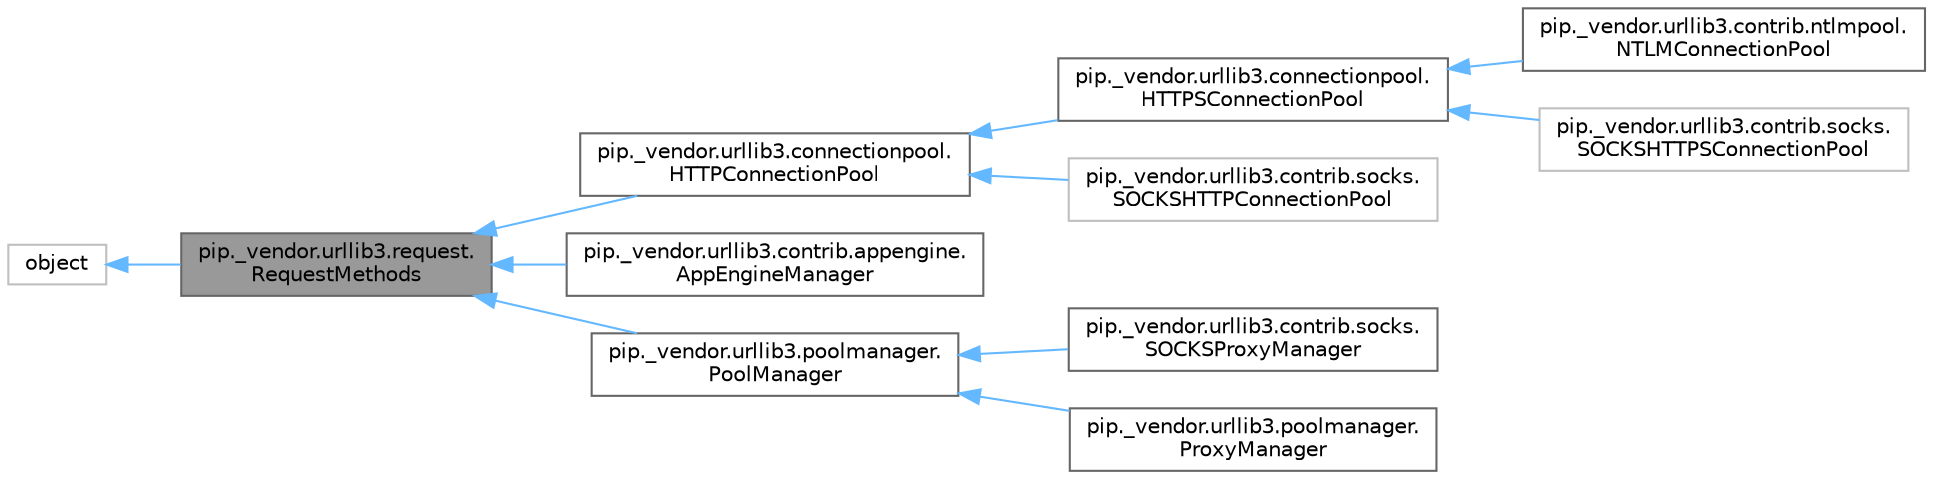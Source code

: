 digraph "pip._vendor.urllib3.request.RequestMethods"
{
 // LATEX_PDF_SIZE
  bgcolor="transparent";
  edge [fontname=Helvetica,fontsize=10,labelfontname=Helvetica,labelfontsize=10];
  node [fontname=Helvetica,fontsize=10,shape=box,height=0.2,width=0.4];
  rankdir="LR";
  Node1 [id="Node000001",label="pip._vendor.urllib3.request.\lRequestMethods",height=0.2,width=0.4,color="gray40", fillcolor="grey60", style="filled", fontcolor="black",tooltip=" "];
  Node2 -> Node1 [id="edge11_Node000001_Node000002",dir="back",color="steelblue1",style="solid",tooltip=" "];
  Node2 [id="Node000002",label="object",height=0.2,width=0.4,color="grey75", fillcolor="white", style="filled",tooltip=" "];
  Node1 -> Node3 [id="edge12_Node000001_Node000003",dir="back",color="steelblue1",style="solid",tooltip=" "];
  Node3 [id="Node000003",label="pip._vendor.urllib3.connectionpool.\lHTTPConnectionPool",height=0.2,width=0.4,color="gray40", fillcolor="white", style="filled",URL="$dd/d58/classpip_1_1__vendor_1_1urllib3_1_1connectionpool_1_1HTTPConnectionPool.html",tooltip=" "];
  Node3 -> Node4 [id="edge13_Node000003_Node000004",dir="back",color="steelblue1",style="solid",tooltip=" "];
  Node4 [id="Node000004",label="pip._vendor.urllib3.connectionpool.\lHTTPSConnectionPool",height=0.2,width=0.4,color="gray40", fillcolor="white", style="filled",URL="$da/dc3/classpip_1_1__vendor_1_1urllib3_1_1connectionpool_1_1HTTPSConnectionPool.html",tooltip=" "];
  Node4 -> Node5 [id="edge14_Node000004_Node000005",dir="back",color="steelblue1",style="solid",tooltip=" "];
  Node5 [id="Node000005",label="pip._vendor.urllib3.contrib.ntlmpool.\lNTLMConnectionPool",height=0.2,width=0.4,color="gray40", fillcolor="white", style="filled",URL="$d2/d86/classpip_1_1__vendor_1_1urllib3_1_1contrib_1_1ntlmpool_1_1NTLMConnectionPool.html",tooltip=" "];
  Node4 -> Node6 [id="edge15_Node000004_Node000006",dir="back",color="steelblue1",style="solid",tooltip=" "];
  Node6 [id="Node000006",label="pip._vendor.urllib3.contrib.socks.\lSOCKSHTTPSConnectionPool",height=0.2,width=0.4,color="grey75", fillcolor="white", style="filled",URL="$db/d51/classpip_1_1__vendor_1_1urllib3_1_1contrib_1_1socks_1_1SOCKSHTTPSConnectionPool.html",tooltip=" "];
  Node3 -> Node7 [id="edge16_Node000003_Node000007",dir="back",color="steelblue1",style="solid",tooltip=" "];
  Node7 [id="Node000007",label="pip._vendor.urllib3.contrib.socks.\lSOCKSHTTPConnectionPool",height=0.2,width=0.4,color="grey75", fillcolor="white", style="filled",URL="$d2/d7b/classpip_1_1__vendor_1_1urllib3_1_1contrib_1_1socks_1_1SOCKSHTTPConnectionPool.html",tooltip=" "];
  Node1 -> Node8 [id="edge17_Node000001_Node000008",dir="back",color="steelblue1",style="solid",tooltip=" "];
  Node8 [id="Node000008",label="pip._vendor.urllib3.contrib.appengine.\lAppEngineManager",height=0.2,width=0.4,color="gray40", fillcolor="white", style="filled",URL="$d1/d9a/classpip_1_1__vendor_1_1urllib3_1_1contrib_1_1appengine_1_1AppEngineManager.html",tooltip=" "];
  Node1 -> Node9 [id="edge18_Node000001_Node000009",dir="back",color="steelblue1",style="solid",tooltip=" "];
  Node9 [id="Node000009",label="pip._vendor.urllib3.poolmanager.\lPoolManager",height=0.2,width=0.4,color="gray40", fillcolor="white", style="filled",URL="$d3/d42/classpip_1_1__vendor_1_1urllib3_1_1poolmanager_1_1PoolManager.html",tooltip=" "];
  Node9 -> Node10 [id="edge19_Node000009_Node000010",dir="back",color="steelblue1",style="solid",tooltip=" "];
  Node10 [id="Node000010",label="pip._vendor.urllib3.contrib.socks.\lSOCKSProxyManager",height=0.2,width=0.4,color="gray40", fillcolor="white", style="filled",URL="$d1/de7/classpip_1_1__vendor_1_1urllib3_1_1contrib_1_1socks_1_1SOCKSProxyManager.html",tooltip=" "];
  Node9 -> Node11 [id="edge20_Node000009_Node000011",dir="back",color="steelblue1",style="solid",tooltip=" "];
  Node11 [id="Node000011",label="pip._vendor.urllib3.poolmanager.\lProxyManager",height=0.2,width=0.4,color="gray40", fillcolor="white", style="filled",URL="$d7/d8c/classpip_1_1__vendor_1_1urllib3_1_1poolmanager_1_1ProxyManager.html",tooltip=" "];
}
